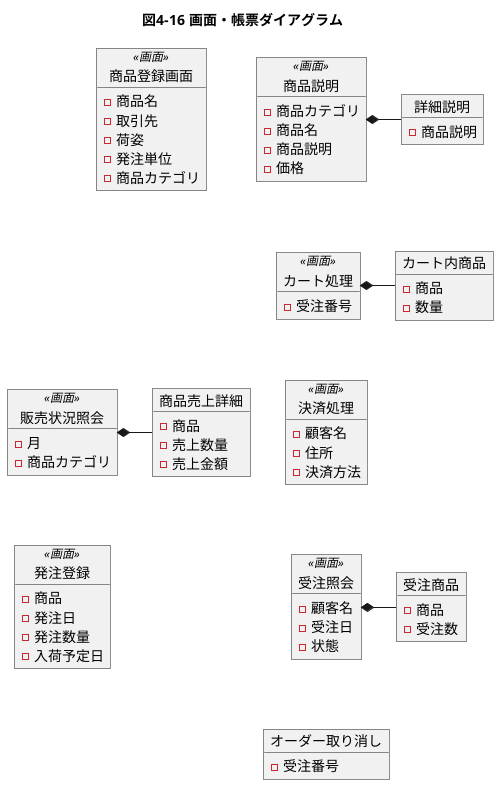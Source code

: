 @startuml
title 図4-16 画面・帳票ダイアグラム
object 商品登録画面 <<画面>> {
    - 商品名
    - 取引先
    - 荷姿
    - 発注単位
    - 商品カテゴリ
}
object 販売状況照会 <<画面>> {
    - 月
    - 商品カテゴリ
}
商品登録画面 -[hidden]-- 販売状況照会
object 商品売上詳細 {
    - 商品
    - 売上数量
    - 売上金額
}
販売状況照会 *-right- 商品売上詳細
object 発注登録 <<画面>> {
    - 商品
    - 発注日
    - 発注数量
    - 入荷予定日
}
販売状況照会 -[hidden]- 発注登録
object 商品説明 <<画面>> {
    - 商品カテゴリ
    - 商品名
    - 商品説明
    - 価格
}
商品登録画面 -[hidden]right---- 商品説明
object 詳細説明 {
    - 商品説明
}
商品説明 *-right- 詳細説明
object カート処理 <<画面>> {
    - 受注番号
}
object カート内商品 {
    - 商品
    - 数量
}
商品説明 -[hidden]- カート処理
カート処理 *-right- カート内商品
object 決済処理 <<画面>> {
    - 顧客名
    - 住所
    - 決済方法
}
カート処理 -[hidden]- 決済処理
object 受注照会 <<画面>> {
    - 顧客名
    - 受注日
    - 状態
}
決済処理 -[hidden]- 受注照会
object 受注商品 {
    - 商品
    - 受注数
}
受注照会 *-right- 受注商品
object オーダー取り消し {
    - 受注番号
}
受注照会 -[hidden]- オーダー取り消し
@enduml